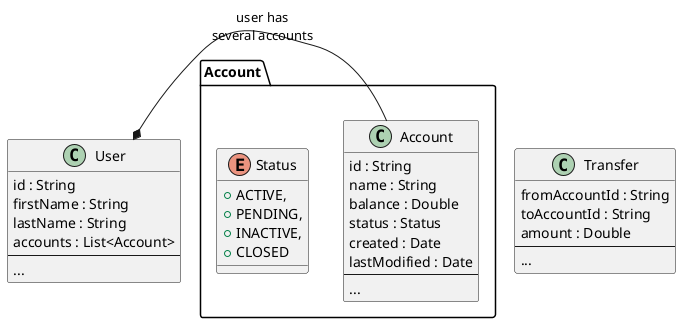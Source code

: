 @startuml

class User {
id : String
firstName : String
lastName : String
accounts : List<Account>
--
...
}

class Account.Account {
id : String
name : String
balance : Double
status : Status
created : Date
lastModified : Date
--
...
}

enum Account.Status {
+ACTIVE,
+PENDING,
+INACTIVE,
+CLOSED
}

class Transfer {
fromAccountId : String
toAccountId : String
amount : Double
--
...
}

User *- Account.Account: user has\nseveral accounts

@enduml